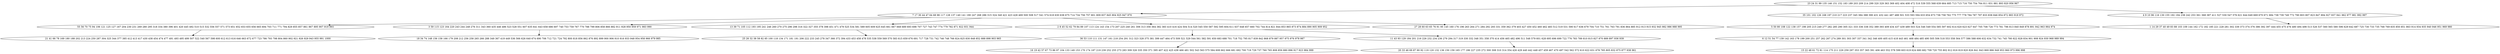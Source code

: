digraph true_tree {
	"0" -> "1"
	"1" -> "2"
	"1" -> "3"
	"0" -> "4"
	"1" -> "5"
	"4" -> "6"
	"1" -> "7"
	"1" -> "8"
	"6" -> "9"
	"5" -> "10"
	"0" -> "11"
	"7" -> "12"
	"9" -> "13"
	"3" -> "14"
	"7" -> "15"
	"12" -> "16"
	"15" -> "17"
	"11" -> "18"
	"2" -> "19"
	"0" [label="23 24 31 99 135 146 151 152 183 189 203 209 214 299 320 329 363 369 402 404 408 472 516 539 555 568 639 664 685 713 715 716 750 754 764 811 831 881 893 920 956 967"];
	"1" [label="7 17 30 44 47 64 68 98 117 128 137 140 141 190 247 268 286 315 324 340 421 423 428 469 500 508 517 541 574 618 630 638 675 714 734 756 757 801 809 837 845 904 925 947 970"];
	"2" [label="55 56 70 75 94 106 121 125 127 167 204 230 231 269 280 295 318 334 380 396 401 420 445 492 510 515 532 556 557 571 573 651 652 653 655 656 665 694 703 711 771 794 829 855 857 861 867 895 907 919 993"];
	"3" [label="3 59 115 123 164 220 243 244 248 276 311 343 360 435 446 486 523 528 551 607 635 641 643 658 686 697 740 753 759 767 770 788 799 806 858 866 882 911 928 950 959 971 983 990"];
	"4" [label="35 101 102 126 168 197 210 217 223 237 345 384 388 390 431 432 441 487 488 501 533 593 594 633 654 673 736 758 762 775 777 778 784 787 797 833 838 846 854 872 883 918 972"];
	"5" [label="13 39 71 105 112 193 195 241 246 260 270 275 296 298 316 322 327 355 378 398 451 471 479 525 534 581 589 605 609 625 645 661 667 668 689 693 698 707 727 743 747 774 779 782 871 922 931 944"];
	"6" [label="5 50 80 108 122 138 157 198 205 215 249 277 282 285 290 305 321 333 336 338 352 389 393 409 434 437 439 489 503 524 546 549 554 585 597 602 614 620 623 627 647 705 708 726 773 781 796 813 840 849 878 891 942 963 964 974"];
	"7" [label="2 8 45 52 62 79 84 89 107 113 124 143 154 173 207 225 240 261 306 313 356 364 382 383 410 416 424 504 514 520 545 550 587 592 595 604 611 637 648 657 660 702 744 814 821 844 853 865 873 874 884 890 905 909 952"];
	"8" [label="27 28 60 63 65 76 91 95 145 160 176 196 263 264 271 284 292 293 331 359 362 379 403 427 450 452 460 462 483 512 519 531 590 617 636 679 704 710 751 761 763 791 836 864 885 912 913 915 932 945 982 986 988 995"];
	"9" [label="6 12 51 54 77 139 142 163 178 199 200 251 257 262 267 274 289 301 303 307 337 341 342 346 400 405 415 418 443 461 468 484 485 490 505 506 518 553 558 564 577 586 588 606 632 634 732 741 745 780 822 828 834 901 908 924 930 968 989 994"];
	"10" [label="25 26 32 38 58 82 85 100 118 134 171 181 191 206 222 233 245 278 347 366 372 394 433 453 458 478 535 538 559 569 570 583 615 659 676 691 717 728 731 742 746 748 766 824 825 830 848 852 888 898 903 965"];
	"11" [label="4 9 10 96 116 130 155 192 194 238 242 253 361 368 387 411 527 530 547 576 621 644 649 669 670 671 684 738 739 749 772 790 803 807 823 847 894 927 937 941 962 977 981 992 997"];
	"12" [label="36 53 110 111 131 147 161 218 254 291 312 323 328 375 381 399 447 464 473 509 521 529 544 561 582 591 650 683 688 701 718 752 795 817 839 842 868 879 887 957 975 976 978 987"];
	"13" [label="15 22 48 61 72 81 114 175 211 229 259 297 353 357 365 391 406 463 552 578 599 603 619 624 680 682 709 720 755 802 812 816 819 820 826 841 843 869 886 949 953 960 973 996 998"];
	"14" [label="18 34 74 148 156 158 166 179 208 212 256 258 265 266 288 349 367 419 449 536 566 626 640 674 690 706 712 721 724 792 800 818 856 862 876 892 899 900 906 910 916 933 948 954 958 966 979 985"];
	"15" [label="11 43 93 129 184 201 216 226 232 234 236 279 294 317 319 330 332 348 351 358 370 414 456 465 482 496 511 548 579 601 628 695 696 699 722 776 783 789 810 815 827 870 889 897 936 939"];
	"16" [label="16 19 42 57 67 73 86 97 104 133 149 153 170 174 187 219 239 252 255 273 283 309 326 335 350 371 395 407 422 425 436 466 481 502 543 563 575 584 608 662 666 681 692 700 719 729 737 760 765 808 859 880 896 917 923 984 999"];
	"17" [label="20 33 46 69 87 90 92 119 120 132 136 150 159 165 177 186 227 235 272 300 308 310 314 354 426 429 440 442 448 457 459 467 470 497 542 562 572 610 622 631 678 785 805 832 875 877 938 961"];
	"18" [label="1 14 29 37 40 49 83 88 103 109 144 162 172 182 185 221 228 281 302 339 373 374 376 386 392 397 444 455 475 476 480 494 498 513 526 537 560 565 580 596 629 642 687 725 730 733 735 768 769 835 850 851 863 914 934 935 940 946 951 969 980"];
	"19" [label="21 41 66 78 169 180 188 202 213 224 250 287 304 325 344 377 385 412 413 417 430 438 454 474 477 491 493 495 499 507 522 540 567 598 600 612 613 616 646 663 672 677 723 786 793 798 804 860 902 921 926 929 943 955 991 1000"];
}
